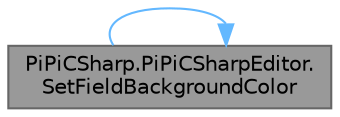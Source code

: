 digraph "PiPiCSharp.PiPiCSharpEditor.SetFieldBackgroundColor"
{
 // LATEX_PDF_SIZE
  bgcolor="transparent";
  edge [fontname=Helvetica,fontsize=10,labelfontname=Helvetica,labelfontsize=10];
  node [fontname=Helvetica,fontsize=10,shape=box,height=0.2,width=0.4];
  rankdir="LR";
  Node1 [id="Node000001",label="PiPiCSharp.PiPiCSharpEditor.\lSetFieldBackgroundColor",height=0.2,width=0.4,color="gray40", fillcolor="grey60", style="filled", fontcolor="black",tooltip="Set field background color."];
  Node1 -> Node1 [id="edge1_Node000001_Node000001",color="steelblue1",style="solid",tooltip=" "];
}
